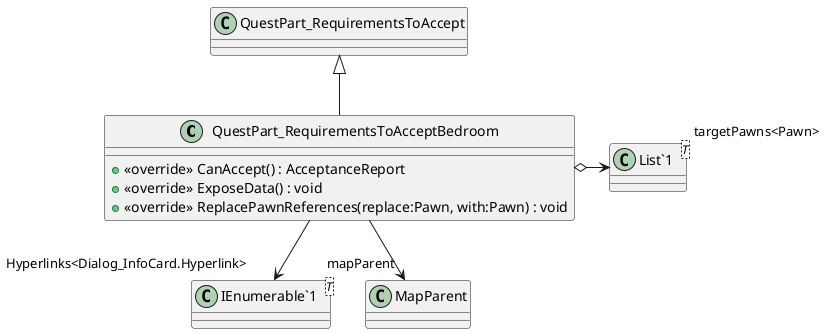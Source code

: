 @startuml
class QuestPart_RequirementsToAcceptBedroom {
    + <<override>> CanAccept() : AcceptanceReport
    + <<override>> ExposeData() : void
    + <<override>> ReplacePawnReferences(replace:Pawn, with:Pawn) : void
}
class "List`1"<T> {
}
class "IEnumerable`1"<T> {
}
QuestPart_RequirementsToAccept <|-- QuestPart_RequirementsToAcceptBedroom
QuestPart_RequirementsToAcceptBedroom o-> "targetPawns<Pawn>" "List`1"
QuestPart_RequirementsToAcceptBedroom --> "mapParent" MapParent
QuestPart_RequirementsToAcceptBedroom --> "Hyperlinks<Dialog_InfoCard.Hyperlink>" "IEnumerable`1"
@enduml
